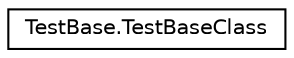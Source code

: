 digraph "Graphical Class Hierarchy"
{
 // LATEX_PDF_SIZE
  edge [fontname="Helvetica",fontsize="10",labelfontname="Helvetica",labelfontsize="10"];
  node [fontname="Helvetica",fontsize="10",shape=record];
  rankdir="LR";
  Node0 [label="TestBase.TestBaseClass",height=0.2,width=0.4,color="black", fillcolor="white", style="filled",URL="$class_test_base_1_1_test_base_class.html",tooltip="TestBaseClass class."];
}
